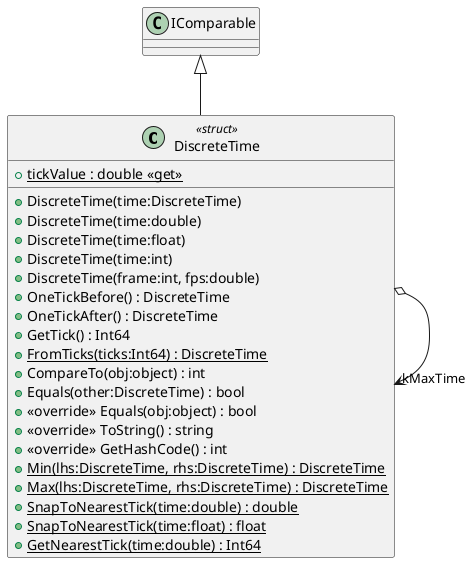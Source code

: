 @startuml
class DiscreteTime <<struct>> {
    + {static} tickValue : double <<get>>
    + DiscreteTime(time:DiscreteTime)
    + DiscreteTime(time:double)
    + DiscreteTime(time:float)
    + DiscreteTime(time:int)
    + DiscreteTime(frame:int, fps:double)
    + OneTickBefore() : DiscreteTime
    + OneTickAfter() : DiscreteTime
    + GetTick() : Int64
    + {static} FromTicks(ticks:Int64) : DiscreteTime
    + CompareTo(obj:object) : int
    + Equals(other:DiscreteTime) : bool
    + <<override>> Equals(obj:object) : bool
    + <<override>> ToString() : string
    + <<override>> GetHashCode() : int
    + {static} Min(lhs:DiscreteTime, rhs:DiscreteTime) : DiscreteTime
    + {static} Max(lhs:DiscreteTime, rhs:DiscreteTime) : DiscreteTime
    + {static} SnapToNearestTick(time:double) : double
    + {static} SnapToNearestTick(time:float) : float
    + {static} GetNearestTick(time:double) : Int64
}
IComparable <|-- DiscreteTime
DiscreteTime o-> "kMaxTime" DiscreteTime
@enduml

